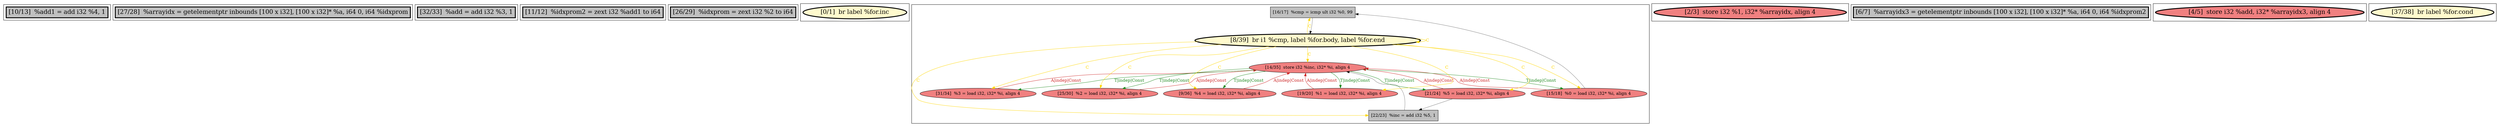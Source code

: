 
digraph G {





subgraph cluster10 {


node195 [penwidth=3.0,fontsize=20,fillcolor=grey,label="[10/13]  %add1 = add i32 %4, 1",shape=rectangle,style=filled ]



}

subgraph cluster9 {


node194 [penwidth=3.0,fontsize=20,fillcolor=grey,label="[27/28]  %arrayidx = getelementptr inbounds [100 x i32], [100 x i32]* %a, i64 0, i64 %idxprom",shape=rectangle,style=filled ]



}

subgraph cluster8 {


node193 [penwidth=3.0,fontsize=20,fillcolor=grey,label="[32/33]  %add = add i32 %3, 1",shape=rectangle,style=filled ]



}

subgraph cluster7 {


node192 [penwidth=3.0,fontsize=20,fillcolor=grey,label="[11/12]  %idxprom2 = zext i32 %add1 to i64",shape=rectangle,style=filled ]



}

subgraph cluster6 {


node191 [penwidth=3.0,fontsize=20,fillcolor=grey,label="[26/29]  %idxprom = zext i32 %2 to i64",shape=rectangle,style=filled ]



}

subgraph cluster0 {


node176 [penwidth=3.0,fontsize=20,fillcolor=lemonchiffon,label="[0/1]  br label %for.inc",shape=ellipse,style=filled ]



}

subgraph cluster5 {


node189 [fillcolor=grey,label="[16/17]  %cmp = icmp ult i32 %0, 99",shape=rectangle,style=filled ]
node188 [fillcolor=lightcoral,label="[15/18]  %0 = load i32, i32* %i, align 4",shape=ellipse,style=filled ]
node187 [fillcolor=lightcoral,label="[19/20]  %1 = load i32, i32* %i, align 4",shape=ellipse,style=filled ]
node182 [fillcolor=grey,label="[22/23]  %inc = add i32 %5, 1",shape=rectangle,style=filled ]
node184 [fillcolor=lightcoral,label="[21/24]  %5 = load i32, i32* %i, align 4",shape=ellipse,style=filled ]
node181 [fillcolor=lightcoral,label="[31/34]  %3 = load i32, i32* %i, align 4",shape=ellipse,style=filled ]
node185 [fillcolor=lightcoral,label="[25/30]  %2 = load i32, i32* %i, align 4",shape=ellipse,style=filled ]
node183 [fillcolor=lightcoral,label="[9/36]  %4 = load i32, i32* %i, align 4",shape=ellipse,style=filled ]
node190 [fillcolor=lightcoral,label="[14/35]  store i32 %inc, i32* %i, align 4",shape=ellipse,style=filled ]
node186 [penwidth=3.0,fontsize=20,fillcolor=lemonchiffon,label="[8/39]  br i1 %cmp, label %for.body, label %for.end",shape=ellipse,style=filled ]

node186->node190 [style=solid,color=gold,label="C",penwidth=1.0,fontcolor=gold ]
node186->node189 [style=solid,color=gold,label="C",penwidth=1.0,fontcolor=gold ]
node189->node186 [style=solid,color=black,label="",penwidth=0.5,fontcolor=black ]
node186->node188 [style=solid,color=gold,label="C",penwidth=1.0,fontcolor=gold ]
node186->node183 [style=solid,color=gold,label="C",penwidth=1.0,fontcolor=gold ]
node186->node186 [style=solid,color=gold,label="C",penwidth=1.0,fontcolor=gold ]
node186->node184 [style=solid,color=gold,label="C",penwidth=1.0,fontcolor=gold ]
node186->node181 [style=solid,color=gold,label="C",penwidth=1.0,fontcolor=gold ]
node186->node182 [style=solid,color=gold,label="C",penwidth=1.0,fontcolor=gold ]
node186->node187 [style=solid,color=gold,label="C",penwidth=1.0,fontcolor=gold ]
node190->node187 [style=solid,color=forestgreen,label="T|indep|Const",penwidth=1.0,fontcolor=forestgreen ]
node190->node181 [style=solid,color=forestgreen,label="T|indep|Const",penwidth=1.0,fontcolor=forestgreen ]
node190->node185 [style=solid,color=forestgreen,label="T|indep|Const",penwidth=1.0,fontcolor=forestgreen ]
node188->node189 [style=solid,color=black,label="",penwidth=0.5,fontcolor=black ]
node182->node190 [style=solid,color=black,label="",penwidth=0.5,fontcolor=black ]
node186->node185 [style=solid,color=gold,label="C",penwidth=1.0,fontcolor=gold ]
node187->node190 [style=solid,color=firebrick3,label="A|indep|Const",penwidth=1.0,fontcolor=firebrick3 ]
node190->node188 [style=solid,color=forestgreen,label="T|indep|Const",penwidth=1.0,fontcolor=forestgreen ]
node188->node190 [style=solid,color=firebrick3,label="A|indep|Const",penwidth=1.0,fontcolor=firebrick3 ]
node185->node190 [style=solid,color=firebrick3,label="A|indep|Const",penwidth=1.0,fontcolor=firebrick3 ]
node190->node184 [style=solid,color=forestgreen,label="T|indep|Const",penwidth=1.0,fontcolor=forestgreen ]
node184->node182 [style=solid,color=black,label="",penwidth=0.5,fontcolor=black ]
node190->node183 [style=solid,color=forestgreen,label="T|indep|Const",penwidth=1.0,fontcolor=forestgreen ]
node183->node190 [style=solid,color=firebrick3,label="A|indep|Const",penwidth=1.0,fontcolor=firebrick3 ]
node181->node190 [style=solid,color=firebrick3,label="A|indep|Const",penwidth=1.0,fontcolor=firebrick3 ]
node184->node190 [style=solid,color=firebrick3,label="A|indep|Const",penwidth=1.0,fontcolor=firebrick3 ]


}

subgraph cluster1 {


node177 [penwidth=3.0,fontsize=20,fillcolor=lightcoral,label="[2/3]  store i32 %1, i32* %arrayidx, align 4",shape=ellipse,style=filled ]



}

subgraph cluster2 {


node178 [penwidth=3.0,fontsize=20,fillcolor=grey,label="[6/7]  %arrayidx3 = getelementptr inbounds [100 x i32], [100 x i32]* %a, i64 0, i64 %idxprom2",shape=rectangle,style=filled ]



}

subgraph cluster3 {


node179 [penwidth=3.0,fontsize=20,fillcolor=lightcoral,label="[4/5]  store i32 %add, i32* %arrayidx3, align 4",shape=ellipse,style=filled ]



}

subgraph cluster4 {


node180 [penwidth=3.0,fontsize=20,fillcolor=lemonchiffon,label="[37/38]  br label %for.cond",shape=ellipse,style=filled ]



}

}
